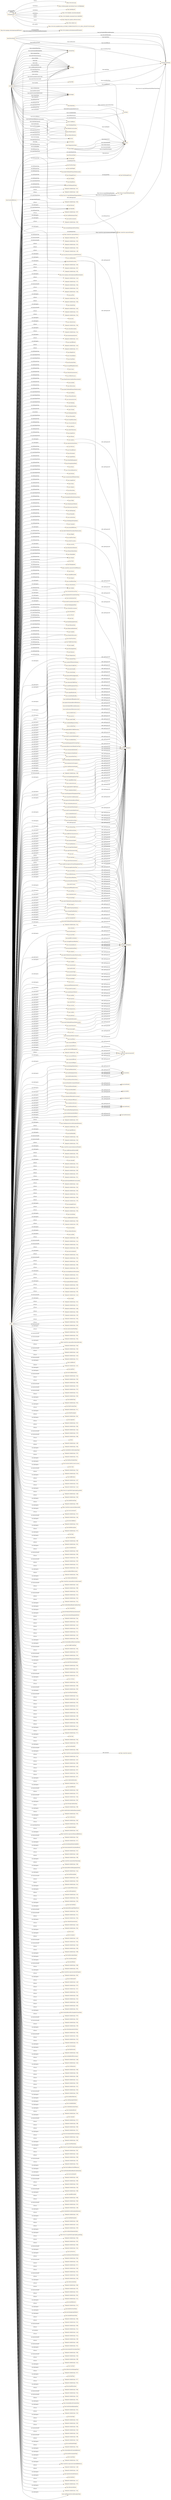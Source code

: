 digraph ar2dtool_diagram { 
rankdir=LR;
size="1501"
node [shape = rectangle, color="orange"]; "base:PcuFlowValue" "base:AxleWeight" "base:AlertCMethod2PrimaryPointLocation" "base:Mobility" "base:RoadEntity" "base:MultilingualString" "base:ManagedCause" "base:DataValue" "base:Confidence" "base:HeightUnit" "base:CriticalObject" "base:StartPoint" "base:DurationValue" "base:GroupOfPeopleInvolved" "base:Cause" "base:VehicleCharacteristics" "base:OffsetDistance" "base:RoadSurfaceConditionMeasurements" "base:Accident" "base:Obstruction" "base:AlertCMethod4PrimaryPointLocation" "base:EndPoint" "base:PlatoonPosition" "base:AutomationLevel" "base:Heading" "base:VehicleFlowValue" "base:UrlLink" "base:ParkingSpotState" "base:WindSpeedValue" "base:PlatoonRole" "base:GroupOfLocations" "base:SituationRecord" "base:Address" "http://www.w3.org/2006/time#TemporalEntity" "base:AlertCDirection" "base:SpeedUnit" "base:Platoon" "base:Pollution" "base:OverallPeriod" "base:Movement" "base:SpeedValue" "base:RoadSideEquipment" "base:PrecipitationDetail" "base:Route" "base:VulnerableRoadUser" "base:Position" "base:Role" "base:ConcentrationOfVehiclesValue" "base:LengthUnit" "base:Status" "base:Identifier" "base:RendezvousLocation" "base:Subjects" "base:BasicData" "base:AbsolutePosition" "base:FloatingPointMetreDistanceValue" "http://www.w3.org/2006/time#Instant" "base:Width" "base:MaintenanceVehicles" "http://www.opengis.net/ont/geosparql#Feature" "base:ElectronicControlUnit" "base:AxleSpacing" "base:Humidity" "base:Acceleration" "base:MultilingualStringValue" "base:Comment" "base:AlertCMethod2SecondaryPointLocation" "base:Height" "base:AxleFlowValue" "base:AlertCLocation" "base:Shape" "base:BrakeCapacity" "base:HazardousMaterials" "base:PlatoonVehicleState" "base:VehicleRole" "base:Vehicle" "base:Wind" "base:TemperatureValue" "base:Management" "https://saref.etsi.org/core/UnitOfMeasure" "base:Source" "base:SpeedPercentile" "base:Impact" "https://saref.etsi.org/core/Property" "base:Validity" "base:AccelerationUnit" "base:DeviceStatus" "base:ParkingSpotPoint" "base:VehicleEnvironment" "base:NonManagedCause" "base:RoutePoint" "base:Period" "base:Size" "https://saref.etsi.org/core/Device" "base:RoadTopologyPosition" "base:PlatoonState" "base:ElaboratedDataFault" "base:Visibility" "base:PressureValue" "base:RelativePosition" "base:HeaderInformation" "base:DateTimeValue" "base:TrafficStatusValue" "base:Length" "http://www.opengis.net/ont/geosparql#Geometry" "base:PercentageValue" "base:Itinerary" "base:Temperature" ; /*classes style*/
	"base:scheduledDepartureTime" -> "owl:topDataProperty" [ label = "rdfs:subPropertyOf" ];
	"base:applicableForTrafficDirection" -> "owl:topDataProperty" [ label = "rdfs:subPropertyOf" ];
	"base:validityStatus" -> "owl:topDataProperty" [ label = "rdfs:subPropertyOf" ];
	"base:groupOfVehiclesInvolved" -> "owl:topObjectProperty" [ label = "rdfs:subPropertyOf" ];
	"base:alertCLocationTableNumber" -> "owl:topDataProperty" [ label = "rdfs:subPropertyOf" ];
	"base:urlLink" -> "owl:topObjectProperty" [ label = "rdfs:subPropertyOf" ];
	"base:overallEndTime" -> "owl:topDataProperty" [ label = "rdfs:subPropertyOf" ];
	"base:consistsOfVehicle" -> "https://saref.etsi.org/core/consistsOf" [ label = "rdfs:subPropertyOf" ];
	"base:temperature" -> "owl:topObjectProperty" [ label = "rdfs:subPropertyOf" ];
	"base:faultyEquipmentOrSystemType" -> "owl:topDataProperty" [ label = "rdfs:subPropertyOf" ];
	"base:generalInstructionToRoadUsersType" -> "owl:topDataProperty" [ label = "rdfs:subPropertyOf" ];
	"base:automaticallyInitiated" -> "owl:topDataProperty" [ label = "rdfs:subPropertyOf" ];
	"base:hasParkingSpotState" -> "base:hasState" [ label = "rdfs:subPropertyOf" ];
	"base:validity" -> "owl:topObjectProperty" [ label = "rdfs:subPropertyOf" ];
	"base:temporarySpeedLimit" -> "owl:topDataProperty" [ label = "rdfs:subPropertyOf" ];
	"base:pollution" -> "owl:topObjectProperty" [ label = "rdfs:subPropertyOf" ];
	"base:commentDateTime" -> "owl:topDataProperty" [ label = "rdfs:subPropertyOf" ];
	"base:totalNumberOfPeopleInvolved" -> "owl:topDataProperty" [ label = "rdfs:subPropertyOf" ];
	"base:alertCPoint" -> "owl:topObjectProperty" [ label = "rdfs:subPropertyOf" ];
	"base:headerInformation" -> "owl:topObjectProperty" [ label = "rdfs:subPropertyOf" ];
	"base:vehicleRegistrationPlateIdentifier" -> "owl:topDataProperty" [ label = "rdfs:subPropertyOf" ];
	"base:consistsOfObject" -> "https://saref.etsi.org/core/consistsOf" [ label = "rdfs:subPropertyOf" ];
	"base:minimumCarOccupancy" -> "owl:topDataProperty" [ label = "rdfs:subPropertyOf" ];
	"base:roadOrJunctionNumber" -> "owl:topDataProperty" [ label = "rdfs:subPropertyOf" ];
	"base:entry" -> "owl:topDataProperty" [ label = "rdfs:subPropertyOf" ];
	"base:genericSituationRecordExtension" -> "owl:topDataProperty" [ label = "rdfs:subPropertyOf" ];
	"base:reroutingManagementType" -> "owl:topDataProperty" [ label = "rdfs:subPropertyOf" ];
	"base:signedRerouting" -> "owl:topDataProperty" [ label = "rdfs:subPropertyOf" ];
	"base:alertCMethod4PrimaryPointLocation" -> "owl:topObjectProperty" [ label = "rdfs:subPropertyOf" ];
	"base:roadworksScale" -> "owl:topDataProperty" [ label = "rdfs:subPropertyOf" ];
	"base:applicableForTrafficType" -> "owl:topDataProperty" [ label = "rdfs:subPropertyOf" ];
	"base:consistsOfEntity" -> "https://saref.etsi.org/core/consistsOf" [ label = "rdfs:subPropertyOf" ];
	"base:distanceHeadway" -> "owl:topDataProperty" [ label = "rdfs:subPropertyOf" ];
	"base:distanceHeadway" -> "owl:topObjectProperty" [ label = "rdfs:subPropertyOf" ];
	"base:complianceOption" -> "owl:topDataProperty" [ label = "rdfs:subPropertyOf" ];
	"base:winterEquipmentManagementType" -> "owl:topDataProperty" [ label = "rdfs:subPropertyOf" ];
	"base:hasVehicleRole" -> "base:hasRole" [ label = "rdfs:subPropertyOf" ];
	"base:ManagedCause" -> "base:NonManagedCause" [ label = "owl:disjointWith" ];
	"base:transitServiceInformation" -> "owl:topDataProperty" [ label = "rdfs:subPropertyOf" ];
	"base:alertCDirection" -> "owl:topObjectProperty" [ label = "rdfs:subPropertyOf" ];
	"base:genericSituationRecordName" -> "owl:topDataProperty" [ label = "rdfs:subPropertyOf" ];
	"base:isMemberOfVehicleEnvironment" -> "base:isMemberOf" [ label = "rdfs:subPropertyOf" ];
	"base:presenceDurationTime" -> "owl:topDataProperty" [ label = "rdfs:subPropertyOf" ];
	"base:presenceDurationTime" -> "owl:topObjectProperty" [ label = "rdfs:subPropertyOf" ];
	"base:vehicleManufacturer" -> "owl:topDataProperty" [ label = "rdfs:subPropertyOf" ];
	"base:hasLength" -> "owl:topObjectProperty" [ label = "rdfs:subPropertyOf" ];
	"base:hasRelativePosition" -> "base:hasPosition" [ label = "rdfs:subPropertyOf" ];
	"base:alertCLocationTableVersion" -> "owl:topDataProperty" [ label = "rdfs:subPropertyOf" ];
	"base:vehicleIdentifier" -> "owl:topDataProperty" [ label = "rdfs:subPropertyOf" ];
	"base:wind" -> "owl:topObjectProperty" [ label = "rdfs:subPropertyOf" ];
	"base:lastUpdateOfDeviceInformation" -> "owl:topDataProperty" [ label = "rdfs:subPropertyOf" ];
	"base:totalNumberOfVehiclesInvolved" -> "owl:topDataProperty" [ label = "rdfs:subPropertyOf" ];
	"base:hasPlatoonPosition" -> "base:hasPosition" [ label = "rdfs:subPropertyOf" ];
	"base:nonGeneralPublicComment" -> "owl:topObjectProperty" [ label = "rdfs:subPropertyOf" ];
	"base:hasPlatoonVehicleState" -> "base:hasState" [ label = "rdfs:subPropertyOf" ];
	"base:travelTime" -> "owl:topObjectProperty" [ label = "rdfs:subPropertyOf" ];
	"base:groupOfPeopleInvolved" -> "owl:topObjectProperty" [ label = "rdfs:subPropertyOf" ];
	"base:hasParkingVehicleState" -> "base:hasState" [ label = "rdfs:subPropertyOf" ];
	"base:hasDestinationEndPoint" -> "base:hasDestination" [ label = "rdfs:subPropertyOf" ];
	"base:transitServiceType" -> "owl:topDataProperty" [ label = "rdfs:subPropertyOf" ];
	"base:accidentCause" -> "owl:topDataProperty" [ label = "rdfs:subPropertyOf" ];
	"base:hasShape" -> "owl:topObjectProperty" [ label = "rdfs:subPropertyOf" ];
	"base:lastDeviceCheck" -> "owl:topDataProperty" [ label = "rdfs:subPropertyOf" ];
	"base:consistsOfUser" -> "https://saref.etsi.org/core/consistsOf" [ label = "rdfs:subPropertyOf" ];
	"base:exitTime" -> "owl:topDataProperty" [ label = "rdfs:subPropertyOf" ];
	"base:exitTime" -> "owl:topObjectProperty" [ label = "rdfs:subPropertyOf" ];
	"base:trafficFlowCharacteristics" -> "owl:topDataProperty" [ label = "rdfs:subPropertyOf" ];
	"base:vehicleModel" -> "owl:topDataProperty" [ label = "rdfs:subPropertyOf" ];
	"base:pertinentLocation" -> "owl:topDataProperty" [ label = "rdfs:subPropertyOf" ];
	"base:pertinentLocation" -> "owl:topObjectProperty" [ label = "rdfs:subPropertyOf" ];
	"base:hasPlatoonRole" -> "base:hasRole" [ label = "rdfs:subPropertyOf" ];
	"base:harmonicSpeed" -> "owl:topDataProperty" [ label = "rdfs:subPropertyOf" ];
	"base:averageVehicleSpeed" -> "owl:topDataProperty" [ label = "rdfs:subPropertyOf" ];
	"base:hasPlatoonState" -> "base:hasState" [ label = "rdfs:subPropertyOf" ];
	"base:alertCMethod4SecondaryPointLocation" -> "owl:topObjectProperty" [ label = "rdfs:subPropertyOf" ];
	"base:alertCDirectionCoded" -> "owl:topDataProperty" [ label = "rdfs:subPropertyOf" ];
	"base:exit" -> "owl:topDataProperty" [ label = "rdfs:subPropertyOf" ];
	"base:alertCDirectionSense" -> "owl:topDataProperty" [ label = "rdfs:subPropertyOf" ];
	"base:roadOrCarriagewayOrLaneManagementType" -> "owl:topDataProperty" [ label = "rdfs:subPropertyOf" ];
	"base:confidentiality" -> "owl:topDataProperty" [ label = "rdfs:subPropertyOf" ];
	"base:impact" -> "owl:topObjectProperty" [ label = "rdfs:subPropertyOf" ];
	"base:urgency" -> "owl:topDataProperty" [ label = "rdfs:subPropertyOf" ];
	"base:validityTimeSpecification" -> "owl:topObjectProperty" [ label = "rdfs:subPropertyOf" ];
	"base:passageDurationTime" -> "owl:topDataProperty" [ label = "rdfs:subPropertyOf" ];
	"base:passageDurationTime" -> "owl:topObjectProperty" [ label = "rdfs:subPropertyOf" ];
	"base:averageTimeHeadway" -> "owl:topObjectProperty" [ label = "rdfs:subPropertyOf" ];
	"base:consistsOfEvent" -> "https://saref.etsi.org/core/consistsOf" [ label = "rdfs:subPropertyOf" ];
	"base:humidity" -> "owl:topObjectProperty" [ label = "rdfs:subPropertyOf" ];
	"base:alertCLinear" -> "owl:topObjectProperty" [ label = "rdfs:subPropertyOf" ];
	"base:hasPerceptionState" -> "base:hasState" [ label = "rdfs:subPropertyOf" ];
	"base:management" -> "owl:topObjectProperty" [ label = "rdfs:subPropertyOf" ];
	"base:vehicleInvolved" -> "owl:topObjectProperty" [ label = "rdfs:subPropertyOf" ];
	"base:operatorActionStatus" -> "owl:topDataProperty" [ label = "rdfs:subPropertyOf" ];
	"base:individualVehicleSpeed" -> "owl:topDataProperty" [ label = "rdfs:subPropertyOf" ];
	"base:individualVehicleSpeed" -> "owl:topObjectProperty" [ label = "rdfs:subPropertyOf" ];
	"base:alertCMethod2PrimaryPointLocation" -> "owl:topObjectProperty" [ label = "rdfs:subPropertyOf" ];
	"base:journeyReference" -> "owl:topDataProperty" [ label = "rdfs:subPropertyOf" ];
	"base:hasMovement" -> "owl:topObjectProperty" [ label = "rdfs:subPropertyOf" ];
	"base:hasWidth" -> "owl:topObjectProperty" [ label = "rdfs:subPropertyOf" ];
	"base:severity" -> "owl:topDataProperty" [ label = "rdfs:subPropertyOf" ];
	"base:overallStartTime" -> "owl:topDataProperty" [ label = "rdfs:subPropertyOf" ];
	"base:averageDistanceHeadway" -> "owl:topObjectProperty" [ label = "rdfs:subPropertyOf" ];
	"base:accidentType" -> "owl:topDataProperty" [ label = "rdfs:subPropertyOf" ];
	"base:vehicleStatus" -> "owl:topDataProperty" [ label = "rdfs:subPropertyOf" ];
	"base:situationRecord" -> "owl:topObjectProperty" [ label = "rdfs:subPropertyOf" ];
	"base:situationVersionTime" -> "owl:topDataProperty" [ label = "rdfs:subPropertyOf" ];
	"base:hasDestinationAddress" -> "base:hasDestination" [ label = "rdfs:subPropertyOf" ];
	"base:precipitationDetail" -> "owl:topObjectProperty" [ label = "rdfs:subPropertyOf" ];
	"base:subjects" -> "owl:topObjectProperty" [ label = "rdfs:subPropertyOf" ];
	"base:hasRoadTopologyPosition" -> "base:hasPosition" [ label = "rdfs:subPropertyOf" ];
	"base:equipmentOrSystemFaultType" -> "owl:topDataProperty" [ label = "rdfs:subPropertyOf" ];
	"base:distanceGap" -> "owl:topDataProperty" [ label = "rdfs:subPropertyOf" ];
	"base:distanceGap" -> "owl:topObjectProperty" [ label = "rdfs:subPropertyOf" ];
	"base:hasPlatoonMember" -> "base:hasMember" [ label = "rdfs:subPropertyOf" ];
	"base:consistsOfEquipment" -> "https://saref.etsi.org/core/consistsOf" [ label = "rdfs:subPropertyOf" ];
	"base:situation" -> "owl:topObjectProperty" [ label = "rdfs:subPropertyOf" ];
	"base:alertCLocationCountryCode" -> "owl:topDataProperty" [ label = "rdfs:subPropertyOf" ];
	"base:alertCMethod2SecondaryPointLocation" -> "owl:topObjectProperty" [ label = "rdfs:subPropertyOf" ];
	"base:journeyDestination" -> "owl:topObjectProperty" [ label = "rdfs:subPropertyOf" ];
	"base:commentType" -> "owl:topDataProperty" [ label = "rdfs:subPropertyOf" ];
	"base:visibility" -> "owl:topObjectProperty" [ label = "rdfs:subPropertyOf" ];
	"base:numberOfVehiclesWaiting" -> "owl:topDataProperty" [ label = "rdfs:subPropertyOf" ];
	"base:relativeTrafficFlow" -> "owl:topDataProperty" [ label = "rdfs:subPropertyOf" ];
	"base:pointByCoordinates" -> "owl:topObjectProperty" [ label = "rdfs:subPropertyOf" ];
	"base:queueLength" -> "owl:topDataProperty" [ label = "rdfs:subPropertyOf" ];
	"base:actionOrigin" -> "owl:topDataProperty" [ label = "rdfs:subPropertyOf" ];
	"base:timeHeadway" -> "owl:topDataProperty" [ label = "rdfs:subPropertyOf" ];
	"base:timeHeadway" -> "owl:topObjectProperty" [ label = "rdfs:subPropertyOf" ];
	"NULL" -> "-7bbeba59:183d0552da1:-7f67" [ label = "rdf:rest" ];
	"NULL" -> "base:roadOperatorServiceDisruptionExtension" [ label = "owl:onProperty" ];
	"NULL" -> "-7bbeba59:183d0552da1:-7f28" [ label = "rdf:rest" ];
	"NULL" -> "base:typeOfDevice" [ label = "owl:onProperty" ];
	"NULL" -> "base:hasMovement" [ label = "owl:onProperty" ];
	"NULL" -> "base:faultIdentifier" [ label = "owl:onProperty" ];
	"NULL" -> "-7bbeba59:183d0552da1:-7faf" [ label = "owl:intersectionOf" ];
	"NULL" -> "base:Route" [ label = "owl:someValuesFrom" ];
	"NULL" -> "-7bbeba59:183d0552da1:-7fcb" [ label = "owl:intersectionOf" ];
	"NULL" -> "base:lastDeviceCheck" [ label = "owl:onProperty" ];
	"NULL" -> "-7bbeba59:183d0552da1:-7f35" [ label = "rdf:rest" ];
	"NULL" -> "https://saref.etsi.org/core/measuresProperty" [ label = "owl:onProperty" ];
	"NULL" -> "base:ParkingSpotState" [ label = "owl:onClass" ];
	"NULL" -> "base:trafficManuallyDirectedBy" [ label = "owl:onProperty" ];
	"NULL" -> "-7bbeba59:183d0552da1:-7f92" [ label = "rdf:rest" ];
	"NULL" -> "base:subjects" [ label = "owl:onProperty" ];
	"NULL" -> "base:impact" [ label = "owl:onProperty" ];
	"NULL" -> "base:overallStartTime" [ label = "owl:onProperty" ];
	"NULL" -> "-7bbeba59:183d0552da1:-7f53" [ label = "rdf:rest" ];
	"NULL" -> "base:stationID" [ label = "owl:onProperty" ];
	"NULL" -> "-7bbeba59:183d0552da1:-7f10" [ label = "rdf:rest" ];
	"NULL" -> "-7bbeba59:183d0552da1:-7ecf" [ label = "rdf:rest" ];
	"NULL" -> "base:placesAtWhichApplicable" [ label = "owl:onProperty" ];
	"NULL" -> "-7bbeba59:183d0552da1:-7f60" [ label = "rdf:rest" ];
	"NULL" -> "base:overallEndTime" [ label = "owl:onProperty" ];
	"NULL" -> "-7bbeba59:183d0552da1:-7fd7" [ label = "rdf:rest" ];
	"NULL" -> "-7bbeba59:183d0552da1:-7f21" [ label = "rdf:rest" ];
	"NULL" -> "base:hasEstimatedRendezvousLocation" [ label = "owl:onProperty" ];
	"NULL" -> "-7bbeba59:183d0552da1:-7eed" [ label = "rdf:rest" ];
	"NULL" -> "-7bbeba59:183d0552da1:-7fa5" [ label = "rdf:rest" ];
	"NULL" -> "-7bbeba59:183d0552da1:-7fe0" [ label = "rdf:rest" ];
	"NULL" -> "-7bbeba59:183d0552da1:-7fa1" [ label = "rdf:rest" ];
	"NULL" -> "base:transitServiceInformation" [ label = "owl:onProperty" ];
	"NULL" -> "-7bbeba59:183d0552da1:-7f6d" [ label = "rdf:rest" ];
	"NULL" -> "base:minimumCarOccupancy" [ label = "owl:onProperty" ];
	"NULL" -> "base:FloatingPointMetreDistanceValue" [ label = "owl:allValuesFrom" ];
	"NULL" -> "-7bbeba59:183d0552da1:-7f3f" [ label = "rdf:rest" ];
	"NULL" -> "base:managedCause" [ label = "owl:onProperty" ];
	"NULL" -> "-7bbeba59:183d0552da1:-7f7a" [ label = "rdf:rest" ];
	"NULL" -> "-7bbeba59:183d0552da1:-7f3b" [ label = "rdf:rest" ];
	"NULL" -> "base:concentration" [ label = "owl:onProperty" ];
	"NULL" -> "base:vmsSetting" [ label = "owl:onProperty" ];
	"NULL" -> "base:confidentialityOverride" [ label = "owl:onProperty" ];
	"NULL" -> "-7bbeba59:183d0552da1:-7f0d" [ label = "rdf:rest" ];
	"NULL" -> "base:severity" [ label = "owl:onProperty" ];
	"NULL" -> "-7bbeba59:183d0552da1:-7fbf" [ label = "rdf:rest" ];
	"NULL" -> "base:basicData" [ label = "owl:onProperty" ];
	"NULL" -> "base:detectsPosition" [ label = "owl:onProperty" ];
	"NULL" -> "base:accident" [ label = "owl:onProperty" ];
	"NULL" -> "base:Cause" [ label = "owl:allValuesFrom" ];
	"NULL" -> "base:Acceleration" [ label = "owl:someValuesFrom" ];
	"NULL" -> "base:Wind" [ label = "owl:allValuesFrom" ];
	"NULL" -> "-7bbeba59:183d0552da1:-7ef6" [ label = "rdf:rest" ];
	"NULL" -> "xsd:int" [ label = "owl:someValuesFrom" ];
	"NULL" -> "-7bbeba59:183d0552da1:-7ece" [ label = "owl:intersectionOf" ];
	"NULL" -> "-7bbeba59:183d0552da1:-7fce" [ label = "owl:intersectionOf" ];
	"NULL" -> "base:hasDestinationAddress" [ label = "owl:onProperty" ];
	"NULL" -> "-7bbeba59:183d0552da1:-7fdd" [ label = "rdf:rest" ];
	"NULL" -> "base:hasCoordinateZ" [ label = "owl:onProperty" ];
	"NULL" -> "base:VehicleEnvironment" [ label = "owl:allValuesFrom" ];
	"NULL" -> "-7bbeba59:183d0552da1:-7fea" [ label = "rdf:rest" ];
	"NULL" -> "owl:real" [ label = "owl:someValuesFrom" ];
	"NULL" -> "-7bbeba59:183d0552da1:-7f3e" [ label = "owl:intersectionOf" ];
	"NULL" -> "-7bbeba59:183d0552da1:-7ed1" [ label = "rdf:rest" ];
	"NULL" -> "base:confidentiality" [ label = "owl:onProperty" ];
	"NULL" -> "-7bbeba59:183d0552da1:-7f98" [ label = "rdf:rest" ];
	"NULL" -> "-7bbeba59:183d0552da1:-7f05" [ label = "rdf:rest" ];
	"NULL" -> "base:HeaderInformation" [ label = "owl:allValuesFrom" ];
	"NULL" -> "owl:real" [ label = "owl:allValuesFrom" ];
	"NULL" -> "base:reroutingItineraryDescription" [ label = "owl:onProperty" ];
	"NULL" -> "base:journeyReference" [ label = "owl:onProperty" ];
	"NULL" -> "base:Validity" [ label = "owl:onClass" ];
	"NULL" -> "-7bbeba59:183d0552da1:-7f23" [ label = "rdf:rest" ];
	"NULL" -> "base:AlertCMethod2SecondaryPointLocation" [ label = "owl:allValuesFrom" ];
	"NULL" -> "-7bbeba59:183d0552da1:-7f73" [ label = "rdf:rest" ];
	"NULL" -> "base:PlatoonRole" [ label = "owl:someValuesFrom" ];
	"NULL" -> "base:generalPublicComment" [ label = "owl:onProperty" ];
	"NULL" -> "-7bbeba59:183d0552da1:-7f80" [ label = "rdf:rest" ];
	"NULL" -> "-7bbeba59:183d0552da1:-7ff7" [ label = "rdf:rest" ];
	"NULL" -> "base:GroupOfPeopleInvolved" [ label = "owl:allValuesFrom" ];
	"NULL" -> "base:VehicleEnvironment" [ label = "owl:someValuesFrom" ];
	"NULL" -> "-7bbeba59:183d0552da1:-7ff3" [ label = "rdf:rest" ];
	"NULL" -> "-7bbeba59:183d0552da1:-7ecb" [ label = "owl:intersectionOf" ];
	"NULL" -> "base:depth" [ label = "owl:onProperty" ];
	"NULL" -> "-7bbeba59:183d0552da1:-7fc5" [ label = "rdf:rest" ];
	"NULL" -> "https://saref.etsi.org/core/Property" [ label = "owl:allValuesFrom" ];
	"NULL" -> "base:hasRoadTopologyPosition" [ label = "owl:onProperty" ];
	"NULL" -> "base:travelTime" [ label = "owl:onProperty" ];
	"NULL" -> "-7bbeba59:183d0552da1:-7fc1" [ label = "rdf:rest" ];
	"NULL" -> "base:HeaderInformation" [ label = "owl:someValuesFrom" ];
	"NULL" -> "-7bbeba59:183d0552da1:-7edb" [ label = "rdf:rest" ];
	"NULL" -> "-7bbeba59:183d0552da1:-7f8d" [ label = "rdf:rest" ];
	"NULL" -> "base:RoadSideEquipment" [ label = "owl:someValuesFrom" ];
	"NULL" -> "-7bbeba59:183d0552da1:-7f5f" [ label = "rdf:rest" ];
	"NULL" -> "-7bbeba59:183d0552da1:-7f9a" [ label = "rdf:rest" ];
	"NULL" -> "base:AccelerationUnit" [ label = "owl:allValuesFrom" ];
	"NULL" -> "-7bbeba59:183d0552da1:-7f5b" [ label = "rdf:rest" ];
	"NULL" -> "-7bbeba59:183d0552da1:-7fd3" [ label = "owl:intersectionOf" ];
	"NULL" -> "xsd:dateTimeStamp" [ label = "owl:allValuesFrom" ];
	"NULL" -> "base:constructionWorkType" [ label = "owl:onProperty" ];
	"NULL" -> "base:passageDurationTime" [ label = "owl:onProperty" ];
	"NULL" -> "-7bbeba59:183d0552da1:-7f2d" [ label = "rdf:rest" ];
	"NULL" -> "base:EndPoint" [ label = "owl:someValuesFrom" ];
	"NULL" -> "base:relativeSpeed" [ label = "rdf:first" ];
	"NULL" -> "-7bbeba59:183d0552da1:-7f81" [ label = "owl:intersectionOf" ];
	"NULL" -> "-7bbeba59:183d0552da1:-7f0e" [ label = "owl:intersectionOf" ];
	"NULL" -> "base:roadworksScale" [ label = "owl:onProperty" ];
	"NULL" -> "https://saref.etsi.org/saref4syst/hasSubSystem" [ label = "owl:onProperty" ];
	"NULL" -> "-7bbeba59:183d0552da1:-7fad" [ label = "rdf:rest" ];
	"NULL" -> "https://saref.etsi.org/core/Device" [ label = "owl:allValuesFrom" ];
	"NULL" -> "-7bbeba59:183d0552da1:-7fe9" [ label = "owl:intersectionOf" ];
	"NULL" -> "-7bbeba59:183d0552da1:-7ee8" [ label = "rdf:rest" ];
	"NULL" -> "base:Heading" [ label = "owl:someValuesFrom" ];
	"NULL" -> "-7bbeba59:183d0552da1:-7ee4" [ label = "rdf:rest" ];
	"NULL" -> "base:timeHeadway" [ label = "owl:onProperty" ];
	"NULL" -> "base:automaticallyInitiated" [ label = "owl:onProperty" ];
	"NULL" -> "-7bbeba59:183d0552da1:-7f12" [ label = "owl:intersectionOf" ];
	"NULL" -> "base:validPeriod" [ label = "owl:onProperty" ];
	"NULL" -> "base:pertinentLocation" [ label = "owl:onProperty" ];
	"NULL" -> "-7bbeba59:183d0552da1:-7ef1" [ label = "rdf:rest" ];
	"NULL" -> "base:axleFlow" [ label = "owl:onProperty" ];
	"NULL" -> "base:hasConfidenceValue" [ label = "owl:onProperty" ];
	"NULL" -> "base:alertCMethod2PrimaryPointLocation" [ label = "owl:onProperty" ];
	"NULL" -> "base:Obstruction" [ label = "owl:allValuesFrom" ];
	"NULL" -> "-7bbeba59:183d0552da1:-7fa3" [ label = "owl:intersectionOf" ];
	"NULL" -> "-7bbeba59:183d0552da1:-7f36" [ label = "rdf:rest" ];
	"NULL" -> "base:hasWidth" [ label = "owl:onProperty" ];
	"NULL" -> "base:AxleFlowValue" [ label = "owl:allValuesFrom" ];
	"NULL" -> "base:distanceGap" [ label = "owl:onProperty" ];
	"NULL" -> "-7bbeba59:183d0552da1:-7f86" [ label = "rdf:rest" ];
	"NULL" -> "base:hasPlatoonRole" [ label = "owl:onProperty" ];
	"NULL" -> "-7bbeba59:183d0552da1:-7f18" [ label = "owl:intersectionOf" ];
	"NULL" -> "-7bbeba59:183d0552da1:-7f76" [ label = "owl:intersectionOf" ];
	"NULL" -> "-7bbeba59:183d0552da1:-7f2c" [ label = "owl:intersectionOf" ];
	"NULL" -> "-7bbeba59:183d0552da1:-7f93" [ label = "rdf:rest" ];
	"NULL" -> "base:mobilityType" [ label = "owl:onProperty" ];
	"NULL" -> "-7bbeba59:183d0552da1:-7f54" [ label = "rdf:rest" ];
	"NULL" -> "base:abnormalTrafficType" [ label = "owl:onProperty" ];
	"NULL" -> "base:faultCreationTime" [ label = "owl:onProperty" ];
	"NULL" -> "base:journeyOrigin" [ label = "owl:onProperty" ];
	"NULL" -> "base:temporarySpeedLimit" [ label = "owl:onProperty" ];
	"NULL" -> "-7bbeba59:183d0552da1:-7f11" [ label = "rdf:rest" ];
	"NULL" -> "base:PcuFlowValue" [ label = "owl:allValuesFrom" ];
	"NULL" -> "base:freeFlowSpeed" [ label = "owl:onProperty" ];
	"NULL" -> "-7bbeba59:183d0552da1:-7f61" [ label = "rdf:rest" ];
	"NULL" -> "base:regularity" [ label = "owl:onProperty" ];
	"NULL" -> "-7bbeba59:183d0552da1:-7f22" [ label = "rdf:rest" ];
	"NULL" -> "-7bbeba59:183d0552da1:-7fd4" [ label = "rdf:rest" ];
	"NULL" -> "xsd:string" [ label = "owl:someValuesFrom" ];
	"NULL" -> "-7bbeba59:183d0552da1:-7eee" [ label = "rdf:rest" ];
	"NULL" -> "-7bbeba59:183d0552da1:-7f78" [ label = "owl:intersectionOf" ];
	"NULL" -> "-7bbeba59:183d0552da1:-7fd6" [ label = "owl:intersectionOf" ];
	"NULL" -> "base:nonGeneralPublicComment" [ label = "owl:onProperty" ];
	"NULL" -> "rdf:nil" [ label = "rdf:rest" ];
	"NULL" -> "base:BasicData" [ label = "owl:allValuesFrom" ];
	"NULL" -> "-7bbeba59:183d0552da1:-7efb" [ label = "rdf:rest" ];
	"NULL" -> "-7bbeba59:183d0552da1:-7f6e" [ label = "rdf:rest" ];
	"NULL" -> "base:validityStatus" [ label = "owl:onProperty" ];
	"NULL" -> "base:roadsideServiceDisruptionType" [ label = "owl:onProperty" ];
	"NULL" -> "base:Shape" [ label = "owl:someValuesFrom" ];
	"NULL" -> "-7bbeba59:183d0552da1:-7f7b" [ label = "rdf:rest" ];
	"NULL" -> "-7bbeba59:183d0552da1:-7f3c" [ label = "rdf:rest" ];
	"NULL" -> "base:faultLastUpdateTime" [ label = "owl:onProperty" ];
	"NULL" -> "base:locationCodeForLinearLocation" [ label = "owl:onProperty" ];
	"NULL" -> "base:value" [ label = "owl:onProperty" ];
	"NULL" -> "base:MultilingualStringValue" [ label = "owl:allValuesFrom" ];
	"NULL" -> "-7bbeba59:183d0552da1:-7f4a" [ label = "owl:intersectionOf" ];
	"NULL" -> "base:wind" [ label = "owl:onProperty" ];
	"NULL" -> "base:precipitationDetail" [ label = "owl:onProperty" ];
	"NULL" -> "-7bbeba59:183d0552da1:-7f1b" [ label = "rdf:rest" ];
	"NULL" -> "base:trafficStatus" [ label = "owl:onProperty" ];
	"NULL" -> "base:MultilingualString" [ label = "owl:someValuesFrom" ];
	"NULL" -> "-7bbeba59:183d0552da1:-7ef7" [ label = "rdf:rest" ];
	"NULL" -> "-7bbeba59:183d0552da1:-7fcd" [ label = "rdf:rest" ];
	"NULL" -> "base:roadOrJunctionNumber" [ label = "owl:onProperty" ];
	"NULL" -> "-7bbeba59:183d0552da1:-7ec9" [ label = "rdf:rest" ];
	"NULL" -> "http://www.w3.org/2003/01/geo/wgs84_pos#alt" [ label = "owl:onProperty" ];
	"NULL" -> "base:complianceOption" [ label = "owl:onProperty" ];
	"NULL" -> "-7bbeba59:183d0552da1:-7ed6" [ label = "rdf:rest" ];
	"NULL" -> "base:Identifier" [ label = "owl:allValuesFrom" ];
	"NULL" -> "base:hasPlatoonPosition" [ label = "owl:onProperty" ];
	"NULL" -> "-7bbeba59:183d0552da1:-7f49" [ label = "rdf:rest" ];
	"NULL" -> "base:ParkingSpotPoint" [ label = "owl:someValuesFrom" ];
	"NULL" -> "base:publicEventType" [ label = "owl:onProperty" ];
	"NULL" -> "base:OffsetDistance" [ label = "owl:allValuesFrom" ];
	"NULL" -> "-7bbeba59:183d0552da1:-7f99" [ label = "rdf:rest" ];
	"NULL" -> "https://saref.etsi.org/core/isMeasuredIn" [ label = "owl:onProperty" ];
	"NULL" -> "base:hasCoordinateY" [ label = "owl:onProperty" ];
	"NULL" -> "-7bbeba59:183d0552da1:-7f13" [ label = "rdf:rest" ];
	"NULL" -> "-7bbeba59:183d0552da1:-7efe" [ label = "owl:intersectionOf" ];
	"NULL" -> "base:hasConfidence" [ label = "owl:onProperty" ];
	"NULL" -> "-7bbeba59:183d0552da1:-7f24" [ label = "rdf:rest" ];
	"NULL" -> "base:faultDescription" [ label = "owl:onProperty" ];
	"NULL" -> "-7bbeba59:183d0552da1:-7f74" [ label = "rdf:rest" ];
	"NULL" -> "base:lang" [ label = "owl:onProperty" ];
	"NULL" -> "base:stationType" [ label = "owl:onProperty" ];
	"NULL" -> "base:Management" [ label = "owl:allValuesFrom" ];
	"NULL" -> "-7bbeba59:183d0552da1:-7ff8" [ label = "rdf:rest" ];
	"NULL" -> "-7bbeba59:183d0552da1:-7f42" [ label = "rdf:rest" ];
	"NULL" -> "base:overallSeverity" [ label = "owl:onProperty" ];
	"NULL" -> "-7bbeba59:183d0552da1:-7fb9" [ label = "rdf:rest" ];
	"NULL" -> "-7bbeba59:183d0552da1:-7f06" [ label = "owl:intersectionOf" ];
	"NULL" -> "base:hasPlatoonState" [ label = "owl:onProperty" ];
	"NULL" -> "-7bbeba59:183d0552da1:-7ff4" [ label = "rdf:rest" ];
	"NULL" -> "-7bbeba59:183d0552da1:-7f59" [ label = "owl:intersectionOf" ];
	"NULL" -> "-7bbeba59:183d0552da1:-7fc2" [ label = "rdf:rest" ];
	"NULL" -> "-7bbeba59:183d0552da1:-7edc" [ label = "rdf:rest" ];
	"NULL" -> "base:mobilityOfObstruction" [ label = "owl:onProperty" ];
	"NULL" -> "-7bbeba59:183d0552da1:-7f8e" [ label = "rdf:rest" ];
	"NULL" -> "base:PlatoonVehicleState" [ label = "owl:someValuesFrom" ];
	"NULL" -> "base:elaboratedDataFault" [ label = "owl:onProperty" ];
	"NULL" -> "base:MultilingualString" [ label = "owl:allValuesFrom" ];
	"NULL" -> "https://saref.etsi.org/saref4syst/subSystemOf" [ label = "owl:onProperty" ];
	"NULL" -> "base:PlatoonState" [ label = "owl:someValuesFrom" ];
	"NULL" -> "-7bbeba59:183d0552da1:-7ee0" [ label = "owl:intersectionOf" ];
	"NULL" -> "xsd:boolean" [ label = "owl:allValuesFrom" ];
	"NULL" -> "-7bbeba59:183d0552da1:-7f9b" [ label = "rdf:rest" ];
	"NULL" -> "https://saref.etsi.org/core/UnitOfMeasure" [ label = "owl:someValuesFrom" ];
	"NULL" -> "-7bbeba59:183d0552da1:-7f5c" [ label = "rdf:rest" ];
	"NULL" -> "-7bbeba59:183d0552da1:-7fc4" [ label = "owl:intersectionOf" ];
	"NULL" -> "base:AlertCMethod4PrimaryPointLocation" [ label = "owl:allValuesFrom" ];
	"NULL" -> "-7bbeba59:183d0552da1:-7f2e" [ label = "rdf:rest" ];
	"NULL" -> "base:speedManagementType" [ label = "owl:onProperty" ];
	"NULL" -> "-7bbeba59:183d0552da1:-7f2a" [ label = "rdf:rest" ];
	"NULL" -> "base:weatherRelatedRoadConditionType" [ label = "owl:onProperty" ];
	"NULL" -> "base:hasParkingVehicleState" [ label = "owl:onProperty" ];
	"NULL" -> "base:vehicleFlow" [ label = "owl:onProperty" ];
	"NULL" -> "base:forVehiclesWithCharacteristicsOf" [ label = "owl:onProperty" ];
	"NULL" -> "base:measurementEquipmentFault" [ label = "owl:onProperty" ];
	"NULL" -> "base:situationRecord" [ label = "owl:onProperty" ];
	"NULL" -> "base:SituationRecord" [ label = "owl:allValuesFrom" ];
	"NULL" -> "-7bbeba59:183d0552da1:-7fae" [ label = "rdf:rest" ];
	"NULL" -> "base:Validity" [ label = "owl:allValuesFrom" ];
	"NULL" -> "-7bbeba59:183d0552da1:-7ee9" [ label = "rdf:rest" ];
	"NULL" -> "-7bbeba59:183d0552da1:-7ee5" [ label = "rdf:rest" ];
	"NULL" -> "base:timeGap" [ label = "owl:onProperty" ];
	"NULL" -> "-7bbeba59:183d0552da1:-7f19" [ label = "rdf:rest" ];
	"NULL" -> "-7bbeba59:183d0552da1:-7fcc" [ label = "rdf:rest" ];
	"NULL" -> "base:management" [ label = "owl:onProperty" ];
	"NULL" -> "-7bbeba59:183d0552da1:-7ef2" [ label = "rdf:rest" ];
	"NULL" -> "-7bbeba59:183d0552da1:-7f69" [ label = "rdf:rest" ];
	"NULL" -> "base:situationRecordObservationTime" [ label = "owl:onProperty" ];
	"NULL" -> "base:informationStatus" [ label = "owl:onProperty" ];
	"NULL" -> "base:trafficTrendType" [ label = "owl:onProperty" ];
	"NULL" -> "-7bbeba59:183d0552da1:-7fda" [ label = "owl:intersectionOf" ];
	"NULL" -> "base:validityTimeSpecification" [ label = "owl:onProperty" ];
	"NULL" -> "base:validity" [ label = "owl:onProperty" ];
	"NULL" -> "-7bbeba59:183d0552da1:-7f37" [ label = "rdf:rest" ];
	"NULL" -> "base:Vehicle" [ label = "owl:someValuesFrom" ];
	"NULL" -> "-7bbeba59:183d0552da1:-7f29" [ label = "owl:intersectionOf" ];
	"NULL" -> "base:OverallPeriod" [ label = "owl:allValuesFrom" ];
	"NULL" -> "base:numberOfMaintenanceVehicles" [ label = "owl:onProperty" ];
	"NULL" -> "base:alertCDirectionNamed" [ label = "owl:onProperty" ];
	"NULL" -> "-7bbeba59:183d0552da1:-7f94" [ label = "rdf:rest" ];
	"NULL" -> "-7bbeba59:183d0552da1:-7f01" [ label = "rdf:rest" ];
	"NULL" -> "-7bbeba59:183d0552da1:-7f55" [ label = "rdf:rest" ];
	"NULL" -> "-7bbeba59:183d0552da1:-7fe1" [ label = "owl:intersectionOf" ];
	"NULL" -> "base:RoadTopologyPosition" [ label = "owl:someValuesFrom" ];
	"NULL" -> "base:srsName" [ label = "owl:onProperty" ];
	"NULL" -> "base:hasHeight" [ label = "owl:onProperty" ];
	"NULL" -> "-7bbeba59:183d0552da1:-7f62" [ label = "rdf:rest" ];
	"NULL" -> "-7bbeba59:183d0552da1:-7fd9" [ label = "rdf:rest" ];
	"NULL" -> "base:AlertCDirection" [ label = "owl:allValuesFrom" ];
	"NULL" -> "-7bbeba59:183d0552da1:-7f83" [ label = "owl:intersectionOf" ];
	"NULL" -> "base:travelTimeTrendType" [ label = "owl:onProperty" ];
	"NULL" -> "-7bbeba59:183d0552da1:-7eec" [ label = "owl:intersectionOf" ];
	"NULL" -> "base:hasParkingSpotState" [ label = "owl:onProperty" ];
	"NULL" -> "-7bbeba59:183d0552da1:-7eef" [ label = "rdf:rest" ];
	"NULL" -> "-7bbeba59:183d0552da1:-7f30" [ label = "rdf:rest" ];
	"NULL" -> "-7bbeba59:183d0552da1:-7fa7" [ label = "rdf:rest" ];
	"NULL" -> "-7bbeba59:183d0552da1:-7fe2" [ label = "rdf:rest" ];
	"NULL" -> "base:AlertCLocation" [ label = "owl:allValuesFrom" ];
	"NULL" -> "base:urgentRoadworks" [ label = "owl:onProperty" ];
	"NULL" -> "base:RoadEntity" [ label = "owl:someValuesFrom" ];
	"NULL" -> "-7bbeba59:183d0552da1:-7efc" [ label = "rdf:rest" ];
	"NULL" -> "-7bbeba59:183d0552da1:-7f6f" [ label = "rdf:rest" ];
	"NULL" -> "base:numberOfVehiclesWaiting" [ label = "owl:onProperty" ];
	"NULL" -> "base:hasDestinationEndPoint" [ label = "owl:onProperty" ];
	"NULL" -> "-7bbeba59:183d0552da1:-7fb4" [ label = "rdf:rest" ];
	"NULL" -> "-7bbeba59:183d0552da1:-7fb0" [ label = "rdf:rest" ];
	"NULL" -> "-7bbeba59:183d0552da1:-7eca" [ label = "rdf:rest" ];
	"NULL" -> "base:averageVehicleSpeed" [ label = "rdf:first" ];
	"NULL" -> "base:vehicleCountryOfOrigin" [ label = "owl:onProperty" ];
	"NULL" -> "-7bbeba59:183d0552da1:-7f7c" [ label = "rdf:rest" ];
	"NULL" -> "base:alertCLocationCountryCode" [ label = "owl:onProperty" ];
	"NULL" -> "base:commentType" [ label = "owl:onProperty" ];
	"NULL" -> "base:type" [ label = "owl:onProperty" ];
	"NULL" -> "base:TrafficStatusValue" [ label = "owl:allValuesFrom" ];
	"NULL" -> "-7bbeba59:183d0552da1:-7f4e" [ label = "rdf:rest" ];
	"NULL" -> "base:RoutePoint" [ label = "owl:someValuesFrom" ];
	"NULL" -> "-7bbeba59:183d0552da1:-7f0f" [ label = "rdf:rest" ];
	"NULL" -> "base:hasIdentifier" [ label = "owl:onProperty" ];
	"NULL" -> "base:exit" [ label = "owl:onProperty" ];
	"NULL" -> "-7bbeba59:183d0552da1:-7fb8" [ label = "owl:intersectionOf" ];
	"NULL" -> "base:isMemberOfVehicleEnvironment" [ label = "owl:onProperty" ];
	"NULL" -> "https://saref.etsi.org/core/hasValue" [ label = "owl:onProperty" ];
	"NULL" -> "-7bbeba59:183d0552da1:-7fec" [ label = "rdf:rest" ];
	"NULL" -> "-7bbeba59:183d0552da1:-7ed7" [ label = "rdf:rest" ];
	"NULL" -> "-7bbeba59:183d0552da1:-7f89" [ label = "rdf:rest" ];
	"NULL" -> "base:HazardousMaterials" [ label = "owl:allValuesFrom" ];
	"NULL" -> "-7bbeba59:183d0552da1:-7ed3" [ label = "rdf:rest" ];
	"NULL" -> "-7bbeba59:183d0552da1:-7f07" [ label = "rdf:rest" ];
	"NULL" -> "base:averageDistanceHeadway" [ label = "owl:onProperty" ];
	"NULL" -> "base:queueLength" [ label = "owl:onProperty" ];
	"NULL" -> "xsd:dateTime" [ label = "owl:allValuesFrom" ];
	"NULL" -> "-7bbeba59:183d0552da1:-7fba" [ label = "rdf:rest" ];
	"NULL" -> "base:actionPlanIdentifier" [ label = "owl:onProperty" ];
	"NULL" -> "-7bbeba59:183d0552da1:-7f57" [ label = "rdf:rest" ];
	"NULL" -> "base:roadworksDuration" [ label = "owl:onProperty" ];
	"NULL" -> "base:Size" [ label = "owl:someValuesFrom" ];
	"NULL" -> "-7bbeba59:183d0552da1:-7f14" [ label = "rdf:rest" ];
	"NULL" -> "base:endOfPeriod" [ label = "owl:onProperty" ];
	"NULL" -> "-7bbeba59:183d0552da1:-7f48" [ label = "owl:intersectionOf" ];
	"NULL" -> "base:SpeedUnit" [ label = "owl:allValuesFrom" ];
	"NULL" -> "base:AxleWeight" [ label = "owl:allValuesFrom" ];
	"NULL" -> "-7bbeba59:183d0552da1:-7f75" [ label = "rdf:rest" ];
	"NULL" -> "-7bbeba59:183d0552da1:-7fab" [ label = "owl:intersectionOf" ];
	"NULL" -> "base:vehicleIdentifier" [ label = "owl:onProperty" ];
	"NULL" -> "-7bbeba59:183d0552da1:-7f82" [ label = "rdf:rest" ];
	"NULL" -> "base:drivingConditionType" [ label = "owl:onProperty" ];
	"NULL" -> "-7bbeba59:183d0552da1:-7ff9" [ label = "rdf:rest" ];
	"NULL" -> "base:roadSurfaceConditionMeasurements" [ label = "owl:onProperty" ];
	"NULL" -> "-7bbeba59:183d0552da1:-7f43" [ label = "rdf:rest" ];
	"NULL" -> "base:restlessness" [ label = "owl:onProperty" ];
	"NULL" -> "-7bbeba59:183d0552da1:-7f00" [ label = "rdf:rest" ];
	"NULL" -> "base:VehicleCharacteristics" [ label = "owl:allValuesFrom" ];
	"NULL" -> "-7bbeba59:183d0552da1:-7ff5" [ label = "rdf:rest" ];
	"NULL" -> "xsd:negativeInteger" [ label = "owl:someValuesFrom" ];
	"NULL" -> "-7bbeba59:183d0552da1:-7f50" [ label = "rdf:rest" ];
	"NULL" -> "https://saref.etsi.org/core/isMeasuredByDevice" [ label = "owl:onProperty" ];
	"NULL" -> "-7bbeba59:183d0552da1:-7fee" [ label = "owl:intersectionOf" ];
	"NULL" -> "-7bbeba59:183d0552da1:-7fc7" [ label = "rdf:rest" ];
	"NULL" -> "base:hasOpeningTimeAvailability" [ label = "owl:onProperty" ];
	"NULL" -> "base:measurementOrCalculationPeriod" [ label = "owl:onProperty" ];
	"NULL" -> "-7bbeba59:183d0552da1:-7fc3" [ label = "rdf:rest" ];
	"NULL" -> "-7bbeba59:183d0552da1:-7edd" [ label = "rdf:rest" ];
	"NULL" -> "base:DurationValue" [ label = "owl:allValuesFrom" ];
	"NULL" -> "-7bbeba59:183d0552da1:-7f8f" [ label = "rdf:rest" ];
	"NULL" -> "https://saref.etsi.org/core/hasTimestamp" [ label = "owl:onProperty" ];
	"NULL" -> "base:humidity" [ label = "owl:onProperty" ];
	"NULL" -> "-7bbeba59:183d0552da1:-7fd0" [ label = "rdf:rest" ];
	"NULL" -> "base:generalNetworkManagementType" [ label = "owl:onProperty" ];
	"NULL" -> "-7bbeba59:183d0552da1:-7eea" [ label = "rdf:rest" ];
	"NULL" -> "base:Visibility" [ label = "owl:allValuesFrom" ];
	"NULL" -> "base:hasPlatoonIndex" [ label = "owl:onProperty" ];
	"NULL" -> "-7bbeba59:183d0552da1:-7ed5" [ label = "owl:intersectionOf" ];
	"NULL" -> "-7bbeba59:183d0552da1:-7f5d" [ label = "rdf:rest" ];
	"NULL" -> "-7bbeba59:183d0552da1:-7fa2" [ label = "rdf:rest" ];
	"NULL" -> "base:numberOfObstructions" [ label = "owl:onProperty" ];
	"NULL" -> "base:alertCDirection" [ label = "owl:onProperty" ];
	"NULL" -> "base:noPrecipitation" [ label = "owl:onProperty" ];
	"NULL" -> "-7bbeba59:183d0552da1:-7f2f" [ label = "rdf:rest" ];
	"NULL" -> "base:transitServiceType" [ label = "owl:onProperty" ];
	"NULL" -> "-7bbeba59:183d0552da1:-7f6a" [ label = "rdf:rest" ];
	"NULL" -> "-7bbeba59:183d0552da1:-7f2b" [ label = "rdf:rest" ];
	"NULL" -> "base:vmsUnitFault" [ label = "owl:onProperty" ];
	"NULL" -> "base:generalMessageToRoadUsers" [ label = "owl:onProperty" ];
	"NULL" -> "-7bbeba59:183d0552da1:-7f9c" [ label = "owl:intersectionOf" ];
	"NULL" -> "base:hasShape" [ label = "owl:onProperty" ];
	"NULL" -> "-7bbeba59:183d0552da1:-7f1c" [ label = "owl:intersectionOf" ];
	"NULL" -> "base:Period" [ label = "owl:allValuesFrom" ];
	"NULL" -> "base:Platoon" [ label = "owl:someValuesFrom" ];
	"NULL" -> "-7bbeba59:183d0552da1:-7f0a" [ label = "rdf:rest" ];
	"NULL" -> "base:vehicleCharacteristics" [ label = "owl:onProperty" ];
	"NULL" -> "-7bbeba59:183d0552da1:-7ee6" [ label = "rdf:rest" ];
	"NULL" -> "-7bbeba59:183d0552da1:-7fbc" [ label = "rdf:rest" ];
	"NULL" -> "base:cause" [ label = "owl:onProperty" ];
	"NULL" -> "base:occupancy" [ label = "owl:onProperty" ];
	"NULL" -> "-7bbeba59:183d0552da1:-7ef3" [ label = "rdf:rest" ];
	"NULL" -> "base:Subjects" [ label = "owl:allValuesFrom" ];
	"NULL" -> "-7bbeba59:183d0552da1:-7fbe" [ label = "owl:intersectionOf" ];
	"NULL" -> "-7bbeba59:183d0552da1:-7fa6" [ label = "owl:intersectionOf" ];
	"NULL" -> "base:RendezvousLocation" [ label = "owl:someValuesFrom" ];
	"NULL" -> "base:hasPlatoonMember" [ label = "owl:onProperty" ];
	"NULL" -> "base:roadOrCarriagewayOrLaneManagementType" [ label = "owl:onProperty" ];
	"NULL" -> "-7bbeba59:183d0552da1:-7f38" [ label = "rdf:rest" ];
	"NULL" -> "-7bbeba59:183d0552da1:-7f88" [ label = "rdf:rest" ];
	"NULL" -> "base:hasDescriptionName" [ label = "owl:onProperty" ];
	"NULL" -> "base:causeDescription" [ label = "owl:onProperty" ];
	"NULL" -> "base:Pollution" [ label = "owl:allValuesFrom" ];
	"NULL" -> "base:periodName" [ label = "owl:onProperty" ];
	"NULL" -> "-7bbeba59:183d0552da1:-7f68" [ label = "owl:intersectionOf" ];
	"NULL" -> "-7bbeba59:183d0552da1:-7f95" [ label = "rdf:rest" ];
	"NULL" -> "https://saref.etsi.org/core/controlsProperty" [ label = "owl:onProperty" ];
	"NULL" -> "base:presenceDurationTime" [ label = "owl:onProperty" ];
	"NULL" -> "base:VehicleRole" [ label = "owl:someValuesFrom" ];
	"NULL" -> "-7bbeba59:183d0552da1:-7f63" [ label = "rdf:rest" ];
	"NULL" -> "base:isCollectionOf" [ label = "owl:onProperty" ];
	"NULL" -> "base:alertCDirectionCoded" [ label = "owl:onProperty" ];
	"NULL" -> "-7bbeba59:183d0552da1:-7edf" [ label = "rdf:rest" ];
	"NULL" -> "base:RoadSurfaceConditionMeasurements" [ label = "owl:allValuesFrom" ];
	"NULL" -> "-7bbeba59:183d0552da1:-7f70" [ label = "rdf:rest" ];
	"NULL" -> "-7bbeba59:183d0552da1:-7fe7" [ label = "rdf:rest" ];
	"NULL" -> "-7bbeba59:183d0552da1:-7f31" [ label = "rdf:rest" ];
	"NULL" -> "base:signedRerouting" [ label = "owl:onProperty" ];
	"NULL" -> "-7bbeba59:183d0552da1:-7fa8" [ label = "rdf:rest" ];
	"NULL" -> "-7bbeba59:183d0552da1:-7fe3" [ label = "rdf:rest" ];
	"NULL" -> "base:MaintenanceVehicles" [ label = "owl:allValuesFrom" ];
	"NULL" -> "-7bbeba59:183d0552da1:-7efd" [ label = "rdf:rest" ];
	"NULL" -> "-7bbeba59:183d0552da1:-7fb5" [ label = "rdf:rest" ];
	"NULL" -> "base:alertCLocationTableVersion" [ label = "owl:onProperty" ];
	"NULL" -> "-7bbeba59:183d0552da1:-7fb1" [ label = "rdf:rest" ];
	"NULL" -> "base:vehicleStatus" [ label = "owl:onProperty" ];
	"NULL" -> "base:situationRecordFirstSupplierVersionTime" [ label = "owl:onProperty" ];
	"NULL" -> "-7bbeba59:183d0552da1:-7f7d" [ label = "rdf:rest" ];
	"NULL" -> "-7bbeba59:183d0552da1:-7fb3" [ label = "owl:intersectionOf" ];
	"NULL" -> "-7bbeba59:183d0552da1:-7fdc" [ label = "owl:intersectionOf" ];
	"NULL" -> "-7bbeba59:183d0552da1:-7f4f" [ label = "rdf:rest" ];
	"NULL" -> "base:disturbanceActivityType" [ label = "owl:onProperty" ];
	"NULL" -> "-7bbeba59:183d0552da1:-7f4b" [ label = "rdf:rest" ];
	"NULL" -> "-7bbeba59:183d0552da1:-7f8a" [ label = "owl:intersectionOf" ];
	"NULL" -> "base:Humidity" [ label = "owl:allValuesFrom" ];
	"NULL" -> "base:consistsOfUser" [ label = "owl:onProperty" ];
	"NULL" -> "-7bbeba59:183d0552da1:-7f1d" [ label = "rdf:rest" ];
	"NULL" -> "base:alertCMethod4PrimaryPointLocation" [ label = "owl:onProperty" ];
	"NULL" -> "base:isMemberOfPlatoon" [ label = "owl:onProperty" ];
	"NULL" -> "-7bbeba59:183d0552da1:-7fcf" [ label = "rdf:rest" ];
	"NULL" -> "xsd:integer" [ label = "owl:allValuesFrom" ];
	"NULL" -> "base:Vehicle" [ label = "owl:allValuesFrom" ];
	"NULL" -> "base:overrunning" [ label = "owl:onProperty" ];
	"NULL" -> "base:exitTime" [ label = "owl:onProperty" ];
	"NULL" -> "base:faultSeverity" [ label = "owl:onProperty" ];
	"NULL" -> "-7bbeba59:183d0552da1:-7fed" [ label = "rdf:rest" ];
	"NULL" -> "base:probabilityOfOccurrence" [ label = "owl:onProperty" ];
	"NULL" -> "-7bbeba59:183d0552da1:-7ed8" [ label = "rdf:rest" ];
	"NULL" -> "-7bbeba59:183d0552da1:-7ed4" [ label = "rdf:rest" ];
	"NULL" -> "base:srsDimension" [ label = "owl:onProperty" ];
	"NULL" -> "-7bbeba59:183d0552da1:-7f08" [ label = "rdf:rest" ];
	"NULL" -> "-7bbeba59:183d0552da1:-7ffa" [ label = "rdf:rest" ];
	"NULL" -> "base:Status" [ label = "owl:allValuesFrom" ];
	"NULL" -> "-7bbeba59:183d0552da1:-7fbb" [ label = "rdf:rest" ];
	"NULL" -> "base:entry" [ label = "owl:onProperty" ];
	"NULL" -> "base:consistsOfVehicle" [ label = "owl:onProperty" ];
	"NULL" -> "-7bbeba59:183d0552da1:-7ee1" [ label = "rdf:rest" ];
	"NULL" -> "-7bbeba59:183d0552da1:-7f58" [ label = "rdf:rest" ];
	"NULL" -> "xsd:language" [ label = "owl:allValuesFrom" ];
	"NULL" -> "-7bbeba59:183d0552da1:-7f15" [ label = "rdf:rest" ];
	"NULL" -> "base:LengthUnit" [ label = "owl:allValuesFrom" ];
	"NULL" -> "-7bbeba59:183d0552da1:-7f26" [ label = "rdf:rest" ];
	"NULL" -> "xsd:float" [ label = "owl:someValuesFrom" ];
	"NULL" -> "-7bbeba59:183d0552da1:-7f56" [ label = "owl:intersectionOf" ];
	"NULL" -> "base:averageVehicleSpeed" [ label = "owl:onProperty" ];
	"NULL" -> "base:mobilityOfActivity" [ label = "owl:onProperty" ];
	"NULL" -> "base:axleSpacingOnVehicle" [ label = "owl:onProperty" ];
	"NULL" -> "base:Temperature" [ label = "owl:allValuesFrom" ];
	"NULL" -> "base:VulnerableRoadUser" [ label = "owl:someValuesFrom" ];
	"NULL" -> "base:availabilityRate" [ label = "owl:onProperty" ];
	"NULL" -> "base:roadsideAssistanceType" [ label = "owl:onProperty" ];
	"NULL" -> "base:exceptionPeriod" [ label = "owl:onProperty" ];
	"NULL" -> "-7bbeba59:183d0552da1:-7f44" [ label = "rdf:rest" ];
	"NULL" -> "base:comment" [ label = "owl:onProperty" ];
	"NULL" -> "-7bbeba59:183d0552da1:-7f72" [ label = "owl:intersectionOf" ];
	"NULL" -> "-7bbeba59:183d0552da1:-7ff6" [ label = "rdf:rest" ];
	"NULL" -> "base:AutomationLevel" [ label = "owl:someValuesFrom" ];
	"NULL" -> "-7bbeba59:183d0552da1:-7f90" [ label = "rdf:rest" ];
	"NULL" -> "base:Source" [ label = "owl:allValuesFrom" ];
	"NULL" -> "-7bbeba59:183d0552da1:-7f51" [ label = "rdf:rest" ];
	"NULL" -> "base:environmentalObstructionType" [ label = "owl:onProperty" ];
	"NULL" -> "base:hasPlatoonVehicleState" [ label = "owl:onProperty" ];
	"NULL" -> "-7bbeba59:183d0552da1:-7ede" [ label = "rdf:rest" ];
	"NULL" -> "-7bbeba59:183d0552da1:-7fd5" [ label = "rdf:rest" ];
	"NULL" -> "base:Position" [ label = "owl:someValuesFrom" ];
	"NULL" -> "base:groupOfPeopleInvolved" [ label = "owl:onProperty" ];
	"NULL" -> "base:travelTimeType" [ label = "owl:onProperty" ];
	"NULL" -> "http://www.w3.org/2003/01/geo/wgs84_pos#lat" [ label = "owl:onProperty" ];
	"NULL" -> "-7bbeba59:183d0552da1:-7fd1" [ label = "rdf:rest" ];
	"NULL" -> "base:equipmentOrSystemFaultType" [ label = "owl:onProperty" ];
	"NULL" -> "-7bbeba59:183d0552da1:-7eeb" [ label = "rdf:rest" ];
	"NULL" -> "base:generalInstructionToRoadUsersType" [ label = "owl:onProperty" ];
	"NULL" -> "-7bbeba59:183d0552da1:-7f9d" [ label = "rdf:rest" ];
	"NULL" -> "-7bbeba59:183d0552da1:-7ffc" [ label = "owl:intersectionOf" ];
	"NULL" -> "-7bbeba59:183d0552da1:-7f5e" [ label = "rdf:rest" ];
	"NULL" -> "base:hasConfidenceUnitOfMeasure" [ label = "owl:onProperty" ];
	"NULL" -> "base:nonWeatherRelatedRoadConditionType" [ label = "owl:onProperty" ];
	"NULL" -> "base:hasCoordinateX" [ label = "owl:onProperty" ];
	"NULL" -> "base:Itinerary" [ label = "owl:allValuesFrom" ];
	"NULL" -> "base:source" [ label = "owl:onProperty" ];
	"NULL" -> "base:AxleSpacing" [ label = "owl:allValuesFrom" ];
	"NULL" -> "base:alertCMethod4SecondaryPointLocation" [ label = "owl:onProperty" ];
	"NULL" -> "-7bbeba59:183d0552da1:-7f85" [ label = "owl:intersectionOf" ];
	"NULL" -> "-7bbeba59:183d0552da1:-7f6b" [ label = "owl:intersectionOf" ];
	"NULL" -> "-7bbeba59:183d0552da1:-7f3d" [ label = "rdf:rest" ];
	"NULL" -> "-7bbeba59:183d0552da1:-7fef" [ label = "rdf:rest" ];
	"NULL" -> "base:StartPoint" [ label = "owl:someValuesFrom" ];
	"NULL" -> "base:Width" [ label = "owl:someValuesFrom" ];
	"NULL" -> "-7bbeba59:183d0552da1:-7fd8" [ label = "owl:intersectionOf" ];
	"NULL" -> "base:speedPercentile" [ label = "owl:onProperty" ];
	"NULL" -> "base:PercentageValue" [ label = "owl:allValuesFrom" ];
	"NULL" -> "-7bbeba59:183d0552da1:-7f0b" [ label = "rdf:rest" ];
	"NULL" -> "-7bbeba59:183d0552da1:-7fbd" [ label = "rdf:rest" ];
	"NULL" -> "-7bbeba59:183d0552da1:-7f16" [ label = "owl:intersectionOf" ];
	"NULL" -> "-7bbeba59:183d0552da1:-7ef8" [ label = "rdf:rest" ];
	"NULL" -> "base:posList" [ label = "owl:onProperty" ];
	"NULL" -> "base:roadsideServiceDisruptionExtension" [ label = "owl:onProperty" ];
	"NULL" -> "base:winterEquipmentManagementType" [ label = "owl:onProperty" ];
	"NULL" -> "-7bbeba59:183d0552da1:-7ef4" [ label = "rdf:rest" ];
	"NULL" -> "base:SpeedValue" [ label = "owl:allValuesFrom" ];
	"NULL" -> "base:alertCLocation" [ label = "owl:onProperty" ];
	"NULL" -> "base:alertCDirectionSense" [ label = "owl:onProperty" ];
	"NULL" -> "base:hasBrakeCapacity" [ label = "owl:onProperty" ];
	"NULL" -> "base:headerInformation" [ label = "owl:onProperty" ];
	"NULL" -> "-7bbeba59:183d0552da1:-7fdb" [ label = "rdf:rest" ];
	"NULL" -> "-7bbeba59:183d0552da1:-7ec6" [ label = "rdf:rest" ];
	"NULL" -> "base:scheduledDepartureTime" [ label = "owl:onProperty" ];
	"NULL" -> "-7bbeba59:183d0552da1:-7f39" [ label = "rdf:rest" ];
	"NULL" -> "base:authorityOperationType" [ label = "owl:onProperty" ];
	"NULL" -> "base:UrlLink" [ label = "owl:allValuesFrom" ];
	"NULL" -> "http://www.w3.org/2003/01/geo/wgs84_pos#long" [ label = "owl:onProperty" ];
	"NULL" -> "base:consistsOfObject" [ label = "owl:onProperty" ];
	"NULL" -> "-7bbeba59:183d0552da1:-7f46" [ label = "rdf:rest" ];
	"NULL" -> "-7bbeba59:183d0552da1:-7f03" [ label = "rdf:rest" ];
	"NULL" -> "-7bbeba59:183d0552da1:-7f96" [ label = "rdf:rest" ];
	"NULL" -> "base:operatorActionStatus" [ label = "owl:onProperty" ];
	"NULL" -> "-7bbeba59:183d0552da1:-7fe4" [ label = "owl:intersectionOf" ];
	"NULL" -> "base:faultyEquipmentOrSystemType" [ label = "owl:onProperty" ];
	"NULL" -> "base:hasMaxSize" [ label = "owl:onProperty" ];
	"NULL" -> "base:maintenanceVehicleActions" [ label = "owl:onProperty" ];
	"NULL" -> "-7bbeba59:183d0552da1:-7f64" [ label = "rdf:rest" ];
	"NULL" -> "-7bbeba59:183d0552da1:-7efa" [ label = "owl:intersectionOf" ];
	"NULL" -> "-7bbeba59:183d0552da1:-7f71" [ label = "rdf:rest" ];
	"NULL" -> "base:distanceHeadway" [ label = "owl:onProperty" ];
	"NULL" -> "-7bbeba59:183d0552da1:-7fe8" [ label = "rdf:rest" ];
	"NULL" -> "-7bbeba59:183d0552da1:-7f32" [ label = "rdf:rest" ];
	"NULL" -> "-7bbeba59:183d0552da1:-7fe6" [ label = "owl:intersectionOf" ];
	"NULL" -> "-7bbeba59:183d0552da1:-7fa9" [ label = "rdf:rest" ];
	"NULL" -> "base:alertCLocationTableNumber" [ label = "owl:onProperty" ];
	"NULL" -> "base:obstructionType" [ label = "owl:onProperty" ];
	"NULL" -> "-7bbeba59:183d0552da1:-7fb6" [ label = "rdf:rest" ];
	"NULL" -> "-7bbeba59:183d0552da1:-7ff1" [ label = "rdf:rest" ];
	"NULL" -> "-7bbeba59:183d0552da1:-7f02" [ label = "owl:intersectionOf" ];
	"NULL" -> "-7bbeba59:183d0552da1:-7fb2" [ label = "rdf:rest" ];
	"NULL" -> "base:urlLink" [ label = "owl:onProperty" ];
	"NULL" -> "-7bbeba59:183d0552da1:-7ecc" [ label = "rdf:rest" ];
	"NULL" -> "base:areaOfInterest" [ label = "owl:onProperty" ];
	"NULL" -> "-7bbeba59:183d0552da1:-7f7e" [ label = "rdf:rest" ];
	"NULL" -> "base:freeFlowTravelTime" [ label = "owl:onProperty" ];
	"NULL" -> "base:percentageLongVehicles" [ label = "owl:onProperty" ];
	"NULL" -> "base:animalPresenceType" [ label = "owl:onProperty" ];
	"NULL" -> "base:AlertCMethod2PrimaryPointLocation" [ label = "owl:allValuesFrom" ];
	"NULL" -> "-7bbeba59:183d0552da1:-7f8b" [ label = "rdf:rest" ];
	"NULL" -> "-7bbeba59:183d0552da1:-7f4c" [ label = "rdf:rest" ];
	"NULL" -> "-7bbeba59:183d0552da1:-7f66" [ label = "owl:intersectionOf" ];
	"NULL" -> "-7bbeba59:183d0552da1:-7f1e" [ label = "rdf:rest" ];
	"NULL" -> "-7bbeba59:183d0552da1:-7ec8" [ label = "owl:members" ];
	"NULL" -> "-7bbeba59:183d0552da1:-7f1a" [ label = "rdf:rest" ];
	"NULL" -> "-7bbeba59:183d0552da1:-7fdf" [ label = "owl:intersectionOf" ];
	"NULL" -> "base:visibility" [ label = "owl:onProperty" ];
	"NULL" -> "base:underTraffic" [ label = "owl:onProperty" ];
	"NULL" -> "base:RelativePosition" [ label = "owl:someValuesFrom" ];
	"NULL" -> "-7bbeba59:183d0552da1:-7ed9" [ label = "rdf:rest" ];
	"NULL" -> "-7bbeba59:183d0552da1:-7f41" [ label = "owl:intersectionOf" ];
	"NULL" -> "base:alertCMethod2SecondaryPointLocation" [ label = "owl:onProperty" ];
	"NULL" -> "base:measurementOrCalculationTime" [ label = "owl:onProperty" ];
	"NULL" -> "base:Comment" [ label = "owl:allValuesFrom" ];
	"NULL" -> "-7bbeba59:183d0552da1:-7f09" [ label = "rdf:rest" ];
	"NULL" -> "base:actionOrigin" [ label = "owl:onProperty" ];
	"NULL" -> "-7bbeba59:183d0552da1:-7fc6" [ label = "owl:intersectionOf" ];
	"NULL" -> "-7bbeba59:183d0552da1:-7ffb" [ label = "rdf:rest" ];
	"NULL" -> "base:Mobility" [ label = "owl:allValuesFrom" ];
	"NULL" -> "-7bbeba59:183d0552da1:-7ee2" [ label = "rdf:rest" ];
	"NULL" -> "base:maintenanceVehicles" [ label = "owl:onProperty" ];
	"NULL" -> "base:hasRelativePosition" [ label = "owl:onProperty" ];
	"NULL" -> "base:vmsFault" [ label = "owl:onProperty" ];
	"NULL" -> "base:infrastructureDamageType" [ label = "owl:onProperty" ];
	"NULL" -> "base:PrecipitationDetail" [ label = "owl:allValuesFrom" ];
	"NULL" -> "-7bbeba59:183d0552da1:-7f27" [ label = "rdf:rest" ];
	"NULL" -> "base:faultType" [ label = "owl:onProperty" ];
	"NULL" -> "base:pollution" [ label = "owl:onProperty" ];
	"NULL" -> "-7bbeba59:183d0552da1:-7f77" [ label = "rdf:rest" ];
	"NULL" -> "base:VehicleFlowValue" [ label = "owl:allValuesFrom" ];
	"NULL" -> "base:genericSituationRecordName" [ label = "owl:onProperty" ];
	"NULL" -> "base:ManagedCause" [ label = "owl:allValuesFrom" ];
	"NULL" -> "base:mobility" [ label = "owl:onProperty" ];
	"NULL" -> "-7bbeba59:183d0552da1:-7f34" [ label = "rdf:rest" ];
	"NULL" -> "http://www.w3.org/2006/time#TemporalEntity" [ label = "owl:someValuesFrom" ];
	"NULL" -> "base:groupOfLocations" [ label = "owl:onProperty" ];
	"NULL" -> "-7bbeba59:183d0552da1:-7f84" [ label = "rdf:rest" ];
	"NULL" -> "-7bbeba59:183d0552da1:-7f3a" [ label = "owl:intersectionOf" ];
	"NULL" -> "-7bbeba59:183d0552da1:-7f25" [ label = "owl:intersectionOf" ];
	"NULL" -> "base:ElaboratedDataFault" [ label = "owl:allValuesFrom" ];
	"NULL" -> "base:AbsolutePosition" [ label = "owl:someValuesFrom" ];
	"NULL" -> "-7bbeba59:183d0552da1:-7f91" [ label = "rdf:rest" ];
	"NULL" -> "base:situationRecordCreationTime" [ label = "owl:onProperty" ];
	"NULL" -> "base:hasEstimatedJoiningTime" [ label = "owl:onProperty" ];
	"NULL" -> "base:reroutingManagementType" [ label = "owl:onProperty" ];
	"NULL" -> "-7bbeba59:183d0552da1:-7f52" [ label = "rdf:rest" ];
	"NULL" -> "-7bbeba59:183d0552da1:-7fc9" [ label = "rdf:rest" ];
	"NULL" -> "base:vehicleModel" [ label = "owl:onProperty" ];
	"NULL" -> "base:individualVehicleSpeed" [ label = "owl:onProperty" ];
	"NULL" -> "base:Length" [ label = "owl:someValuesFrom" ];
	"NULL" -> "base:CriticalObject" [ label = "owl:someValuesFrom" ];
	"NULL" -> "xsd:dateTime" [ label = "owl:someValuesFrom" ];
	"NULL" -> "base:hasOrigin" [ label = "owl:onProperty" ];
	"NULL" -> "-7bbeba59:183d0552da1:-7f20" [ label = "rdf:rest" ];
	"NULL" -> "-7bbeba59:183d0552da1:-7fd2" [ label = "rdf:rest" ];
	"NULL" -> "-7bbeba59:183d0552da1:-7f9e" [ label = "rdf:rest" ];
	"NULL" -> "base:journeyDestination" [ label = "owl:onProperty" ];
	"NULL" -> "base:arrivalTime" [ label = "owl:onProperty" ];
	"NULL" -> "-7bbeba59:183d0552da1:-7fc8" [ label = "owl:intersectionOf" ];
	"NULL" -> "-7bbeba59:183d0552da1:-7fa4" [ label = "rdf:rest" ];
	"NULL" -> "-7bbeba59:183d0552da1:-7ff0" [ label = "owl:intersectionOf" ];
	"NULL" -> "-7bbeba59:183d0552da1:-7fa0" [ label = "rdf:rest" ];
	"NULL" -> "base:hasLength" [ label = "owl:onProperty" ];
	"NULL" -> "base:hasSize" [ label = "owl:onProperty" ];
	"NULL" -> "base:specificAxleWeight" [ label = "owl:onProperty" ];
	"NULL" -> "-7bbeba59:183d0552da1:-7f6c" [ label = "rdf:rest" ];
	"NULL" -> "base:averageTimeHeadway" [ label = "owl:onProperty" ];
	"NULL" -> "base:GroupOfLocations" [ label = "owl:allValuesFrom" ];
	"NULL" -> "base:Height" [ label = "owl:someValuesFrom" ];
	"NULL" -> "base:situationRecordCreationReference" [ label = "owl:onProperty" ];
	"NULL" -> "base:poorEnvironmentType" [ label = "owl:onProperty" ];
	"NULL" -> "base:causeType" [ label = "owl:onProperty" ];
	"NULL" -> "-7bbeba59:183d0552da1:-7f0c" [ label = "rdf:rest" ];
	"NULL" -> "base:commentDateTime" [ label = "owl:onProperty" ];
	"NULL" -> "base:HeightUnit" [ label = "owl:allValuesFrom" ];
	"NULL" -> "https://saref.etsi.org/core/isControlledByDevice" [ label = "owl:onProperty" ];
	"NULL" -> "base:applicableForTrafficType" [ label = "owl:onProperty" ];
	"NULL" -> "-7bbeba59:183d0552da1:-7ef9" [ label = "rdf:rest" ];
	"NULL" -> "-7bbeba59:183d0552da1:-7ef5" [ label = "rdf:rest" ];
	"NULL" -> "base:PlatoonPosition" [ label = "owl:someValuesFrom" ];
	"NULL" -> "base:operatorActionExtension" [ label = "owl:onProperty" ];
	"NULL" -> "base:hasRoute" [ label = "owl:onProperty" ];
	"NULL" -> "base:applicableForTrafficDirection" [ label = "owl:onProperty" ];
	"NULL" -> "base:BrakeCapacity" [ label = "owl:someValuesFrom" ];
	"NULL" -> "-7bbeba59:183d0552da1:-7ec7" [ label = "rdf:rest" ];
	"NULL" -> "-7bbeba59:183d0552da1:-7f79" [ label = "rdf:rest" ];
	"NULL" -> "base:hasVehicleRole" [ label = "owl:onProperty" ];
	"NULL" -> "base:Confidence" [ label = "owl:someValuesFrom" ];
	"NULL" -> "base:alternativeRoute" [ label = "owl:onProperty" ];
	"NULL" -> "xsd:string" [ label = "owl:allValuesFrom" ];
	"NULL" -> "base:situationVersionTime" [ label = "owl:onProperty" ];
	"NULL" -> "base:Accident" [ label = "owl:allValuesFrom" ];
	"NULL" -> "-7bbeba59:183d0552da1:-7faa" [ label = "rdf:rest" ];
	"NULL" -> "base:roadOperatorServiceDisruptionType" [ label = "owl:onProperty" ];
	"NULL" -> "-7bbeba59:183d0552da1:-7f47" [ label = "rdf:rest" ];
	"NULL" -> "-7bbeba59:183d0552da1:-7ed0" [ label = "rdf:rest" ];
	"NULL" -> "base:consistsOfEntity" [ label = "owl:onProperty" ];
	"NULL" -> "-7bbeba59:183d0552da1:-7f04" [ label = "rdf:rest" ];
	"NULL" -> "base:forecast" [ label = "owl:onProperty" ];
	"NULL" -> "-7bbeba59:183d0552da1:-7f97" [ label = "rdf:rest" ];
	"NULL" -> "base:roadMaintenanceType" [ label = "owl:onProperty" ];
	"NULL" -> "base:hasEnvironment" [ label = "owl:onProperty" ];
	"NULL" -> "base:urgency" [ label = "owl:onProperty" ];
	"NULL" -> "base:ConcentrationOfVehiclesValue" [ label = "owl:allValuesFrom" ];
	"NULL" -> "base:ElectronicControlUnit" [ label = "owl:someValuesFrom" ];
	"NULL" -> "-7bbeba59:183d0552da1:-7f65" [ label = "rdf:rest" ];
	"NULL" -> "base:normallyExpectedTravelTime" [ label = "owl:onProperty" ];
	"NULL" -> "-7bbeba59:183d0552da1:-7f87" [ label = "owl:intersectionOf" ];
	"NULL" -> "-7bbeba59:183d0552da1:-7f45" [ label = "owl:intersectionOf" ];
	"NULL" -> "base:Identifier" [ label = "owl:someValuesFrom" ];
	"NULL" -> "-7bbeba59:183d0552da1:-7f33" [ label = "rdf:rest" ];
	"NULL" -> "-7bbeba59:183d0552da1:-7fe5" [ label = "rdf:rest" ];
	"NULL" -> "base:offsetDistance" [ label = "owl:onProperty" ];
	"NULL" -> "-7bbeba59:183d0552da1:-7eff" [ label = "rdf:rest" ];
	"NULL" -> "base:hazardousGoodsAssociatedWithVehicle" [ label = "owl:onProperty" ];
	"NULL" -> "-7bbeba59:183d0552da1:-7f40" [ label = "rdf:rest" ];
	"NULL" -> "base:relativeTrafficFlow" [ label = "owl:onProperty" ];
	"NULL" -> "-7bbeba59:183d0552da1:-7fb7" [ label = "rdf:rest" ];
	"NULL" -> "base:consistsOfEquipment" [ label = "owl:onProperty" ];
	"NULL" -> "-7bbeba59:183d0552da1:-7ff2" [ label = "rdf:rest" ];
	"NULL" -> "base:Address" [ label = "owl:someValuesFrom" ];
	"NULL" -> "base:trafficFlowCharacteristics" [ label = "owl:onProperty" ];
	"NULL" -> "http://www.opengis.net/ont/geosparql#hasGeometry" [ label = "owl:onProperty" ];
	"NULL" -> "-7bbeba59:183d0552da1:-7ecd" [ label = "rdf:rest" ];
	"NULL" -> "base:Movement" [ label = "owl:someValuesFrom" ];
	"NULL" -> "-7bbeba59:183d0552da1:-7f7f" [ label = "rdf:rest" ];
	"NULL" -> "-7bbeba59:183d0552da1:-7feb" [ label = "owl:intersectionOf" ];
	"NULL" -> "-7bbeba59:183d0552da1:-7fc0" [ label = "rdf:rest" ];
	"NULL" -> "-7bbeba59:183d0552da1:-7eda" [ label = "rdf:rest" ];
	"NULL" -> "base:pcuFlow" [ label = "owl:onProperty" ];
	"NULL" -> "-7bbeba59:183d0552da1:-7f8c" [ label = "rdf:rest" ];
	"NULL" -> "-7bbeba59:183d0552da1:-7f4d" [ label = "rdf:rest" ];
	"NULL" -> "base:vehicleType" [ label = "owl:onProperty" ];
	"NULL" -> "base:SpeedPercentile" [ label = "owl:allValuesFrom" ];
	"NULL" -> "base:vehicleManufacturer" [ label = "owl:onProperty" ];
	"NULL" -> "-7bbeba59:183d0552da1:-7ed2" [ label = "owl:intersectionOf" ];
	"NULL" -> "base:vehicleRegistrationPlateIdentifier" [ label = "owl:onProperty" ];
	"NULL" -> "base:harmonicSpeed" [ label = "rdf:first" ];
	"NULL" -> "-7bbeba59:183d0552da1:-7f1f" [ label = "rdf:rest" ];
	"NULL" -> "-7bbeba59:183d0552da1:-7f5a" [ label = "rdf:rest" ];
	"NULL" -> "base:alive" [ label = "owl:onProperty" ];
	"NULL" -> "base:vehicleColour" [ label = "owl:onProperty" ];
	"NULL" -> "base:DateTimeValue" [ label = "owl:allValuesFrom" ];
	"NULL" -> "base:Impact" [ label = "owl:allValuesFrom" ];
	"NULL" -> "-7bbeba59:183d0552da1:-7fde" [ label = "rdf:rest" ];
	"NULL" -> "base:statusDescription" [ label = "owl:onProperty" ];
	"NULL" -> "-7bbeba59:183d0552da1:-7fac" [ label = "rdf:rest" ];
	"NULL" -> "base:hasAutomationLevel" [ label = "owl:onProperty" ];
	"NULL" -> "-7bbeba59:183d0552da1:-7ee7" [ label = "rdf:rest" ];
	"NULL" -> "base:startOfPeriod" [ label = "owl:onProperty" ];
	"NULL" -> "-7bbeba59:183d0552da1:-7ee3" [ label = "rdf:rest" ];
	"NULL" -> "-7bbeba59:183d0552da1:-7f17" [ label = "rdf:rest" ];
	"NULL" -> "-7bbeba59:183d0552da1:-7f9f" [ label = "owl:intersectionOf" ];
	"NULL" -> "-7bbeba59:183d0552da1:-7fca" [ label = "rdf:rest" ];
	"NULL" -> "base:temperature" [ label = "owl:onProperty" ];
	"NULL" -> "-7bbeba59:183d0552da1:-7ef0" [ label = "rdf:rest" ];
	"base:actionPlanIdentifier" -> "owl:topDataProperty" [ label = "rdfs:subPropertyOf" ];
	"base:mobility" -> "owl:topObjectProperty" [ label = "rdfs:subPropertyOf" ];
	"base:timeGap" -> "owl:topDataProperty" [ label = "rdfs:subPropertyOf" ];
	"base:timeGap" -> "owl:topObjectProperty" [ label = "rdfs:subPropertyOf" ];
	"base:speedManagementType" -> "owl:topDataProperty" [ label = "rdfs:subPropertyOf" ];
	"base:hasProvider" -> "owl:topObjectProperty" [ label = "rdfs:subPropertyOf" ];
	"base:source" -> "owl:topObjectProperty" [ label = "rdfs:subPropertyOf" ];
	"https://saref.etsi.org/core/hasValue" -> "https://saref.etsi.org/core" [ label = "rdfs:comment" ];
	"base:maintenanceVehicles" -> "owl:topObjectProperty" [ label = "rdfs:subPropertyOf" ];
	"base:alertCLocation" -> "owl:topObjectProperty" [ label = "rdfs:subPropertyOf" ];
	"base:hasHeight" -> "owl:topObjectProperty" [ label = "rdfs:subPropertyOf" ];
	"base:hasVehicleEnvironmentMember" -> "base:hasMember" [ label = "rdfs:subPropertyOf" ];
	"base:locationReference" -> "owl:topDataProperty" [ label = "rdfs:subPropertyOf" ];
	"base:locationReference" -> "owl:topObjectProperty" [ label = "rdfs:subPropertyOf" ];
	"base:locationReference" -> "base:pertinentLocation" [ label = "owl:equivalentProperty" ];
	"base:urgentRoadworks" -> "owl:topDataProperty" [ label = "rdfs:subPropertyOf" ];
	"http://www.opengis.net/ont/geosparql#Feature" -> "http://www.opengis.net/ont/geosparql#Geometry" [ label = "owl:disjointWith" ];
	"base:arrivalTime" -> "owl:topDataProperty" [ label = "rdfs:subPropertyOf" ];
	"base:arrivalTime" -> "owl:topObjectProperty" [ label = "rdfs:subPropertyOf" ];
	"base:informationStatus" -> "owl:topDataProperty" [ label = "rdfs:subPropertyOf" ];
	"base:offsetDistance" -> "owl:topDataProperty" [ label = "rdfs:subPropertyOf" ];
	"base:offsetDistance" -> "owl:topObjectProperty" [ label = "rdfs:subPropertyOf" ];
	"base:hasSize" -> "owl:topObjectProperty" [ label = "rdfs:subPropertyOf" ];
	"base:posList" -> "owl:topDataProperty" [ label = "rdfs:subPropertyOf" ];
	"FrontierProject:" -> "https://www.etsi.org/" [ label = ":source" ];
	"FrontierProject:" -> "https://scholar.google.com/citations?user=coCDIj8AAAAJ" [ label = ":contributor" ];
	"FrontierProject:" -> "http://netellany.fr/" [ label = ":contributor" ];
	"FrontierProject:" -> "https://www.linkedin.com/in/lauradaniele" [ label = ":contributor" ];
	"FrontierProject:" -> "https://www.linkedin.com/in/pol-torres-46a83863/" [ label = ":creator" ];
	"FrontierProject:" -> "FrontierProject:" [ label = ":source" ];
	"FrontierProject:" -> "FrontierProject:" [ label = "owl:versionIRI" ];
	"FrontierProject:" -> "https://forge.etsi.org/etsi-software-license" [ label = ":license" ];
	"FrontierProject:" -> "https://docs.datex2.eu/" [ label = ":source" ];
	"FrontierProject:" -> "https://www.etsi.org/deliver/etsi_ts/103400_103499/10341007/01.01.01_60/ts_10341007v010101p.pdf" [ label = "rdfs:seeAlso" ];
	"base:underTraffic" -> "owl:topDataProperty" [ label = "rdfs:subPropertyOf" ];
	"base:pointCoordinates" -> "owl:topObjectProperty" [ label = "rdfs:subPropertyOf" ];
	"base:abnormalTrafficType" -> "owl:topDataProperty" [ label = "rdfs:subPropertyOf" ];
	"base:isMemberOfPlatoon" -> "base:isMemberOf" [ label = "rdfs:subPropertyOf" ];
	"base:placesAtWhichApplicable" -> "owl:topDataProperty" [ label = "rdfs:subPropertyOf" ];
	"base:relativeSpeed" -> "owl:topDataProperty" [ label = "rdfs:subPropertyOf" ];
	"base:concentration" -> "owl:topObjectProperty" [ label = "rdfs:subPropertyOf" ];
	"base:accidentExtension" -> "owl:topDataProperty" [ label = "rdfs:subPropertyOf" ];
	"base:journeyOrigin" -> "owl:topObjectProperty" [ label = "rdfs:subPropertyOf" ];
	"owl:Thing" -> "xsd:string" [ label = "base:faultType" ];
	"http://www.w3.org/2006/time#TemporalEntity" -> "http://www.w3.org/2006/time#Instant" [ label = "http://www.w3.org/2006/time#hasEnd" ];
	"owl:Thing" -> "xsd:integer" [ label = "base:srsDimension" ];
	"owl:Thing" -> "xsd:string" [ label = "base:version" ];
	"http://www.opengis.net/ont/geosparql#Feature" -> "http://www.opengis.net/ont/geosparql#Geometry" [ label = "http://www.opengis.net/ont/geosparql#hasGeometry" ];
	"owl:Thing" -> "xsd:integer" [ label = "base:faultDescription" ];
	"owl:Thing" -> "xsd:boolean" [ label = "base:overrunning" ];
	"owl:Thing" -> "base:BrakeCapacity" [ label = "base:hasBrakeCapacity" ];
	"http://www.w3.org/2006/time#TemporalEntity" -> "http://www.w3.org/2006/time#Instant" [ label = "http://www.w3.org/2006/time#hasBeginning" ];
	"owl:Thing" -> "xsd:string" [ label = "base:alertCLocationCountryCode" ];
	"https://saref.etsi.org/core/Device" -> "https://saref.etsi.org/core/Property" [ label = "https://saref.etsi.org/core/measuresProperty" ];
	"owl:Thing" -> "base:Identifier" [ label = "base:hasIdentifier" ];
	"owl:Thing" -> "xsd:dateTimeStamp" [ label = "base:startOfPeriod" ];
	"base:DeviceStatus" -> "xsd:dateTimeStamp" [ label = "base:lastUpdateOfDeviceInformation" ];
	"http://www.w3.org/2006/time#Instant" -> "xsd:dateTimeStamp" [ label = "http://www.w3.org/2006/time#inXSDDateTimeStamp" ];
	"owl:Thing" -> "xsd:dateTimeStamp" [ label = "base:overallStartTime" ];
	"owl:Thing" -> "owl:real" [ label = "base:alertCLocationTableVersion" ];
	"owl:Thing" -> "base:DataValue" [ label = "base:hasDataOf" ];
	"owl:Thing" -> "xsd:string" [ label = "base:alertCDirectionCoded" ];
	"owl:Thing" -> "xsd:string" [ label = "base:commentType" ];
	"owl:Thing" -> "xsd:string" [ label = "base:alertCDirectionSense" ];
	"owl:Thing" -> "xsd:int" [ label = "base:hasPlatoonIndex" ];
	"owl:Thing" -> "xsd:dateTimeStamp" [ label = "base:dateTime" ];
	"owl:Thing" -> "xsd:string" [ label = "base:srsName" ];
	"base:TemperatureValue" -> "owl:real" [ label = "base:temperature" ];
	"owl:Thing" -> "xsd:dateTimeStamp" [ label = "base:overallEndTime" ];
	"base:DataValue" -> "xsd:float" [ label = "https://saref.etsi.org/core/hasValue" ];
	"owl:Thing" -> "xsd:string" [ label = "base:type" ];
	"owl:Thing" -> "xsd:integer" [ label = "base:alertCLocationTableNumber" ];
	"owl:Thing" -> "base:RelativePosition" [ label = "base:hasPosition" ];
	"base:WindSpeedValue" -> "owl:real" [ label = "base:windSpeed" ];
	"base:Shape" -> "owl:real" [ label = "base:averageVehicleSpeed" ];
	"owl:Thing" -> "owl:real" [ label = "base:availabilityRate" ];
	"owl:Thing" -> "xsd:string" [ label = "base:value" ];
	"owl:Thing" -> "base:Role" [ label = "base:hasRole" ];
	"owl:Thing" -> "xsd:string" [ label = "base:periodName" ];
	"owl:Thing" -> "xsd:dateTime" [ label = "base:commentDateTime" ];
	"base:PressureValue" -> "owl:real" [ label = "base:pressure" ];
	"base:Shape" -> "owl:real" [ label = "base:absoluteSpeed" ];
	"base:Shape" -> "owl:real" [ label = "base:relativeSpeed" ];
	"owl:Thing" -> "xsd:integer" [ label = "base:stationType" ];
	"base:DeviceStatus" -> "owl:real" [ label = "base:restlessness" ];
	"base:DeviceStatus" -> "xsd:dateTimeStamp" [ label = "base:devicePublication" ];
	"owl:Thing" -> "xsd:string" [ label = "base:confidentialityOverride" ];
	"owl:Thing" -> "xsd:integer" [ label = "base:regularity" ];
	"owl:Thing" -> "xsd:dateTime" [ label = "base:hasEstimatedJoiningTime" ];
	"owl:Thing" -> "owl:real" [ label = "base:offsetDistance" ];
	"owl:Thing" -> "xsd:language" [ label = "base:lang" ];
	"owl:Thing" -> "base:Confidence" [ label = "base:hasConfidence" ];
	"base:Shape" -> "owl:real" [ label = "base:harmonicSpeed" ];
	"owl:Thing" -> "base:RendezvousLocation" [ label = "base:hasEstimatedRendezvousLocation" ];
	"owl:Thing" -> "xsd:dateTimeStamp" [ label = "base:endOfPeriod" ];
	"base:DeviceStatus" -> "xsd:dateTime" [ label = "base:lastDeviceCheck" ];
	"base:DeviceStatus" -> "xsd:dateTimeStamp" [ label = "base:timeValue" ];

}
